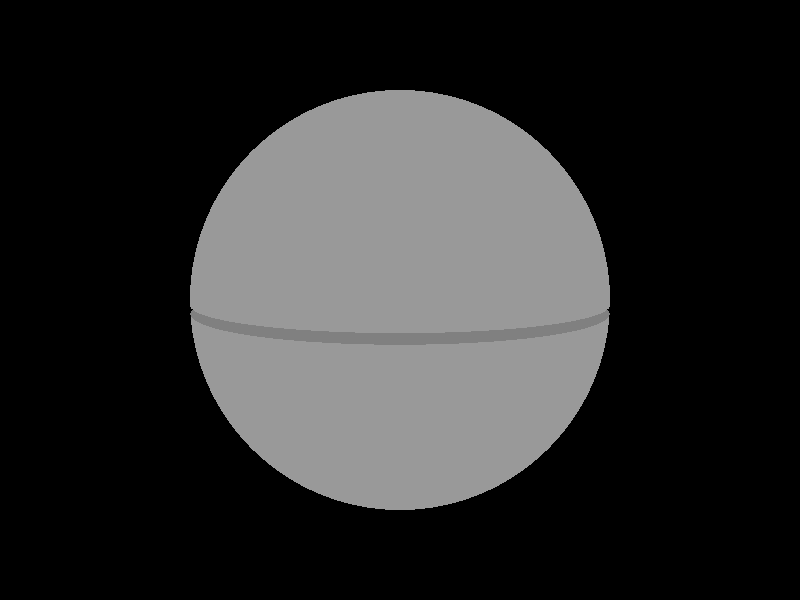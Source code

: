//--global--------------------------
//--includes------------------------
//--declares------------------------ 

//choose project
//  deathstar   = 1
//  tie fighter = 2
#declare project = 1;
//death star variables
//--trench variables
#declare dimention = .1;
//laser dish variables
#declare depth = .01;
#declare elevation = 45;
//final movement variables
#declare yRotationDeathStar = -20;
//--programming variables - do not touch
#declare rotation1 = 0;
#declare rotation2 = 0;
#declare rotation3 = 0;

//tie fighter variables
//final movement variables
#declare yRotationTieFighter = -20;

//--objects-------------------------

//deathstar
#if (project = 1)
  difference {
  //--main body
    sphere {
      <0, 0, 0>, 5
    }
  //--trench
    difference {
      sphere {
        <0, 0, 0>, 6
      }
      #while (rotation1 < 2)
        box {
          <-6, dimention, -6>, <6, 6, 6>
          rotate x*180*rotation1
        }
        #declare rotation1 = rotation1 + 1;
      #end
      sphere {
        <0, 0, 0>, 5-dimention
      }
      pigment {
        colour rgb <.5, .5, .5>
      }
    }
  //--laser dish
    sphere {
      <0, 0, -5+depth>, 2
      rotate x*elevation
    }
    pigment {
      colour rgb <.6, .6, .6>
    }
    rotate y*yRotationDeathStar
  }
#end 

//tie fighter
#if (project = 2) 
  union {
  //--cockpit
    difference {
  //----main body
      sphere {
        <0, 0, 0>, 2
      }
  //----window 1 (circle)
      cylinder {
        <0, 0, -2>,
        <0, 0, 0>,
        .4
      }
  //----window 2 (trapezioids)
      #while (rotation1 < 8) 
        prism {
          0, -2, 4
          <-.36,1.2>, <.36,1.2>, <.1,.5>, <-.1,.5> 
          rotate x*90
          rotate z*45*rotation1
        }
        #declare rotation1 = rotation1 + 1;
      #end 
  //----wall depth
      sphere {
        <0, 0, 0>, 1.8
      }
    }
  //----rim
    torus {
        1.4,
        0.226
        pigment {
          colour rgb <.55, .55, .55>
        }
        rotate x*90
        translate <0, 0, -1.45>
      }
  //--wings
    #while (rotation2 < 2)
      union {
  //----struts
        difference {
          union {
            cylinder {
              <0, 0, 0>,
              <-4, 0, 0>, 
              .5
            }
            torus {
              .5,
              .2
              rotate z*90
              translate x*-1.9
            }
          }
          sphere {
            <0, 0, 0>, 2
          }  
        }
  //----wing panels
        union {
          cylinder {
            <-.1, 0, 0>, <.1, 0, 0>, 1.5
            pigment {
              colour rgb <1, 1, 1>
            }
          }
          translate x*-4
        }
        #while (rotation3 < 6)
  //------black panels
  //--------left hand side
          union {
            triangle {
              <.1, 0, 0>,
              <0, 5.2, -3>,
              <0, 5.2, 3>
              rotate x*60*rotation3
            }
            triangle {
              <-.1, 0, 0>,
              <0, 5.2, -3>,
              <0, 5.2, 3>
              rotate x*60*rotation3
            }
            prism {                                
              linear_sweep
              linear_spline 
              6,         
              0,         
              4,           
              <-.14, 0>, < 0, .05>, <.14, 0>, <0, .05>
              translate y*-6
              rotate x*150
              rotate x*60*rotation3
              pigment {
                colour rgb <1, 1, 1>
              }
            }
            prism {
              linear_sweep
              linear_spline
              -.08,
              6.08,
              4,
              <.14, .14>, <.14, -.14>, <-.14, -.14>, <-.14, .14>
              translate y*-3
              rotate x*90
              translate y*5.2
              rotate x*60*rotation3
              pigment {
                colour rgb <1, 1, 1>
              }
            }
            translate x*-4
          }
  //--------right hand side
          union {
            triangle {
              <.1, 0, 0>,
              <0, 5.2, -3>,
              <0, 5.2, 3>
              rotate x*60*rotation3
            }
            triangle {
              <-.1, 0, 0>,
              <0, 5.2, -3>,
              <0, 5.2, 3>
              rotate x*60*rotation3
            }
            prism {                                
              linear_sweep
              linear_spline 
              6,         
              0,         
              4,           
              <-.14, 0>, < 0, .05>, <.14, 0>, <0, .05>
              translate y*-6
              rotate x*150
              rotate x*60*rotation3
              pigment {
                colour rgb <1, 1, 1>
              }
            }
            prism {
              linear_sweep
              linear_spline
              -.08,
              6.08,
              4,
              <.14, .14>, <.14, -.14>, <-.14, -.14>, <-.14, .14>
              translate y*-3
              rotate x*90
              translate y*5.2
              rotate x*60*rotation3
              pigment {
                colour rgb <1, 1, 1>
              }
            }
            translate x*4
          }
          #declare rotation3 = rotation3 + 1;
        #end
        rotate y*180*rotation2
      }
      #declare rotation2 = rotation2 + 1;
    #end
    pigment {
      colour rgb <.7, .7, .7>
    }
  }  
#end

//--lights-------------------------- 

// create a regular point light source
light_source {
  0*x                  // light's position (translated below)
  color rgb <1,1,1>    // light's color
  translate <-20, 40, -20>
}

//--camera--------------------------

// perspective (default) camera
camera {
  location  <0, 2.0, -15>
  look_at   <0.0, 0.0,  0.0>
  right     x*image_width/image_height
}